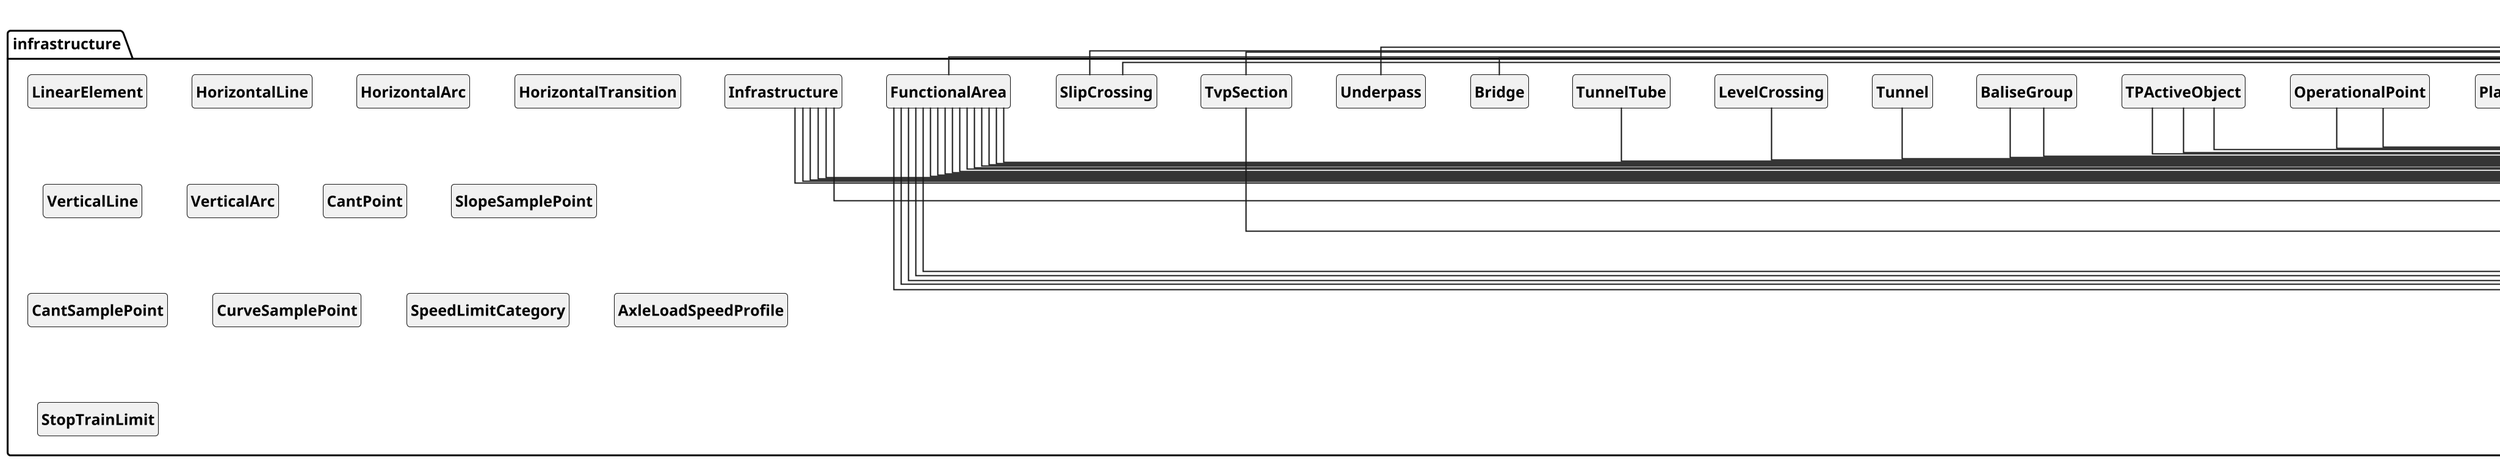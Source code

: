 @startuml
skinparam monochrome true
skinparam shadowing false
skinparam classAttributeIconSize 0
skinparam DefaultFontName arial
skinparam DefaultFontSize 12
skinparam ClassFontStyle bold
skinparam linetype ortho
skinparam dpi 200
hide empty fields
hide empty methods
hide circle

package "infrastructure" {
  class TopoArea {}
  class LinearElement {}
  class NetRelation {}
  class TopologicalCoordinate {}
  class NetPointReference {}
  class LinearElementSection {}
  class NetLinearReference {}
  class NetAreaReference {}
  class LinkedArea {}
  class GeometryArea {}
  class LinearElementGeometry {}
  class HorizontalSegment {}
  class HorizontalLine {}
  class HorizontalArc {}
  class HorizontalTransition {}
  class VerticalSegment {}
  class VerticalLine {}
  class VerticalArc {}
  class CantPoint {}
  class SampledGeometryArea {}
  class SampledLinearElementGeometry {}
  class SlopeSamplePoint {}
  class CantSamplePoint {}
  class CurveSamplePoint {}
  class Switch {}
  class SlipCrossing {}
  class Derailer {}
  class Crossing {}
  class BaliseGroup {}
  class Balise {}
  class PropertiesArea {}
  class LinearElementGauge {}
  class LinearElementLoadingGauge {}
  class TrackCondition {}
  class CurrentLimitation {}
  class PermittedBrakingDistance {}
  class TractionSystem {}
  class TrackUsageArea {}
  class LinearElementSpeedProfile {}
  class SpeedProfile {}
  class StaticSpeedLimit {}
  class SpecificStaticSpeedLimit {}
  class SpeedLimitCategory {}
  class AxleLoadSpeedProfile {}
  class ETCSMarker {}
  class StopLocation {}
  class StopTrainLimit {}
  class PlatformEdge {}
  class Platform {}
  class OperationalPoint {}
  class TravelTimeMeasurementPoint {}
  class TimingPoint {}
  class TPActiveObject {}
  class Tunnel {}
  class TunnelTube {}
  class Bridge {}
  class Underpass {}
  class TvpSection {}
  class TrainDetector {}
  class LevelCrossing {}
  class NationalBorder {}
  class BufferStop {}
  class FunctionalArea {}
  class Infrastructure {}
}

infrastructure.TopoArea -- infra.LinearElement: linearElements
infrastructure.TopoArea -- infra.NetRelation: netRelations
infrastructure.NetRelation -- infra.LinearElement: elementA
infrastructure.NetRelation -- infra.LinearElement: elementB
infrastructure.TopologicalCoordinate -- infra.LinearElement: onLinearElement
infrastructure.NetPointReference -- infra.TopologicalCoordinate: hasTopoCoordinate
infrastructure.LinearElementSection -- infra.LinearElement: onElement
infrastructure.NetLinearReference -- infra.TopologicalCoordinate: startsAt
infrastructure.NetLinearReference -- infra.TopologicalCoordinate: endsAt
infrastructure.NetLinearReference -- infra.LinearElement: hasSequence
infrastructure.NetAreaReference -- infra.NetLinearReference: includes
infrastructure.LinkedArea -- infra.NetLinearReference: includes
infrastructure.GeometryArea -- infra.LinearElementGeometry: linearElementGeometries
infrastructure.LinearElementGeometry -- infra.HorizontalSegment: horizontalAlignments
infrastructure.LinearElementGeometry -- infra.VerticalSegment: verticalAlignments
infrastructure.LinearElementGeometry -- infra.CantPoint: cantPoints
infrastructure.HorizontalSegment -- infra.HorizontalLine: horizontalSegmentLine
infrastructure.HorizontalSegment -- infra.HorizontalArc: horizontalSegmentArc
infrastructure.HorizontalSegment -- infra.HorizontalTransition: horizontalSegmentTransition
infrastructure.VerticalSegment -- infra.VerticalLine: verticalSegmentLine
infrastructure.VerticalSegment -- infra.VerticalArc: verticalSegmentArc
infrastructure.SampledGeometryArea -- infra.SampledLinearElementGeometry: sampledLinearElementGeometries
infrastructure.SampledLinearElementGeometry -- infra.SlopeSamplePoint: slopes
infrastructure.SampledLinearElementGeometry -- infra.CurveSamplePoint: curves
infrastructure.SampledLinearElementGeometry -- infra.CantSamplePoint: cants
infrastructure.Switch -- infra.NetRelation: leftBranch
infrastructure.Switch -- infra.NetRelation: rightBranch
infrastructure.SlipCrossing -- infra.Switch: switches
infrastructure.SlipCrossing -- infra.Crossing: crossing
infrastructure.Derailer -- infra.NetPointReference: netPointReference
infrastructure.Crossing -- infra.TopologicalCoordinate: topologicalCoordinates
infrastructure.BaliseGroup -- infra.Balise: balises
infrastructure.BaliseGroup -- infra.ETCSMarker: etcsMarker
infrastructure.Balise -- infra.TopologicalCoordinate: topologicalCoordinate
infrastructure.PropertiesArea -- infra.LinearElementSpeedProfile: linearElementSpeedProfiles
infrastructure.PropertiesArea -- infra.LinearElementGauge: linearElementGauges
infrastructure.PropertiesArea -- infra.LinearElementLoadingGauge: linearElementLoadingGauges
infrastructure.PropertiesArea -- infra.TrackCondition: trackConditions
infrastructure.PropertiesArea -- infra.CurrentLimitation: currentLimitations
infrastructure.PropertiesArea -- infra.PermittedBrakingDistance: permittedBrakingDistances
infrastructure.PropertiesArea -- infra.TractionSystem: tractionSystems
infrastructure.LinearElementGauge -- infra.LinearElementSection: linearElementSections
infrastructure.LinearElementLoadingGauge -- infra.LinearElementSection: linearElementSections
infrastructure.TrackCondition -- infra.LinearElementSection: linearElementSections
infrastructure.CurrentLimitation -- infra.LinearElementSection: linearElementSections
infrastructure.PermittedBrakingDistance -- infra.LinearElementSection: linearElementSections
infrastructure.TractionSystem -- infra.LinearElementSection: linearElementSections
infrastructure.TrackUsageArea -- infra.LinearElement: secondaryTracks
infrastructure.TrackUsageArea -- infra.LinearElement: shuntingTracks
infrastructure.TrackUsageArea -- infra.LinearElement: preferredSameDir
infrastructure.TrackUsageArea -- infra.LinearElement: preferredOppositeDir
infrastructure.LinearElementSpeedProfile -- infra.SpeedProfile: sameDirProfile
infrastructure.LinearElementSpeedProfile -- infra.SpeedProfile: oppositeDirProfile
infrastructure.SpeedProfile -- infra.StaticSpeedLimit: staticSpeedProfile
infrastructure.SpeedProfile -- infra.AxleLoadSpeedProfile: axleLoadSpeedProfiles
infrastructure.StaticSpeedLimit -- infra.SpecificStaticSpeedLimit: specificStaticSpeedLimits
infrastructure.SpecificStaticSpeedLimit -- infra.SpeedLimitCategory: specificLimitCategory
infrastructure.ETCSMarker -- infra.NetPointReference: netPointReference
infrastructure.StopLocation -- infra.NetPointReference: netPointReference
infrastructure.StopLocation -- infra.StopTrainLimit: stopTrainLimit
infrastructure.PlatformEdge -- infra.NetLinearReference: linearReference
infrastructure.PlatformEdge -- infra.StopLocation: stopLocations
infrastructure.Platform -- infra.PlatformEdge: platformEdges
infrastructure.OperationalPoint -- infra.TravelTimeMeasurementPoint: travelTimeMeasurementPoints
infrastructure.OperationalPoint -- infra.Platform: platforms
infrastructure.TravelTimeMeasurementPoint -- infra.TopologicalCoordinate: topologicalCoordinate
infrastructure.TimingPoint -- infra.TopologicalCoordinate: topologicalCoordinate
infrastructure.TimingPoint -- infra.TPActiveObject: activeObject
infrastructure.TPActiveObject -- infra.ETCSMarker: etcsMarker
infrastructure.TPActiveObject -- infra.StopLocation: stopLocation
infrastructure.TPActiveObject -- infra.TravelTimeMeasurementPoint: timeMeasurePoint
infrastructure.Tunnel -- infra.TunnelTube: tunnelTubes
infrastructure.TunnelTube -- infra.NetAreaReference: areaReference
infrastructure.Bridge -- infra.NetAreaReference: areaReference
infrastructure.Underpass -- infra.NetAreaReference: areaReference
infrastructure.TvpSection -- infra.NetAreaReference: linkedArea
infrastructure.TvpSection -- infra.TrainDetector: trainDetectors
infrastructure.TrainDetector -- infra.TopologicalCoordinate: topologicalCoordinate
infrastructure.LevelCrossing -- infra.NetAreaReference: areaReference
infrastructure.NationalBorder -- infra.TopologicalCoordinate: topologicalCoordinate
infrastructure.BufferStop -- infra.NetPointReference: netPointReference
infrastructure.FunctionalArea -- infra.OperationalPoint: opPoints
infrastructure.FunctionalArea -- infra.Switch: switches
infrastructure.FunctionalArea -- infra.SlipCrossing: slipCrossings
infrastructure.FunctionalArea -- infra.Derailer: derailers
infrastructure.FunctionalArea -- infra.Crossing: crossings
infrastructure.FunctionalArea -- infra.TrainDetector: trainDetectors
infrastructure.FunctionalArea -- infra.BaliseGroup: baliseGroups
infrastructure.FunctionalArea -- infra.ETCSMarker: etcsMarkers
infrastructure.FunctionalArea -- infra.StopLocation: stopLocations
infrastructure.FunctionalArea -- infra.Tunnel: tunnels
infrastructure.FunctionalArea -- infra.Bridge: bridges
infrastructure.FunctionalArea -- infra.Underpass: underpasses
infrastructure.FunctionalArea -- infra.TvpSection: tvps
infrastructure.FunctionalArea -- infra.LevelCrossing: levelCrossings
infrastructure.FunctionalArea -- infra.NationalBorder: nationalBorders
infrastructure.FunctionalArea -- infra.BufferStop: bufferStops
infrastructure.FunctionalArea -- infra.TimingPoint: timingPoints
infrastructure.Infrastructure -- infra.TopoArea: topoAreas
infrastructure.Infrastructure -- infra.GeometryArea: geometryAreas
infrastructure.Infrastructure -- infra.SampledGeometryArea: sampledGeometryAreas
infrastructure.Infrastructure -- infra.FunctionalArea: functionalAreas
infrastructure.Infrastructure -- infra.PropertiesArea: propertiesAreas
infrastructure.Infrastructure -- infra.TrackUsageArea: trackUsageAreas
@enduml
